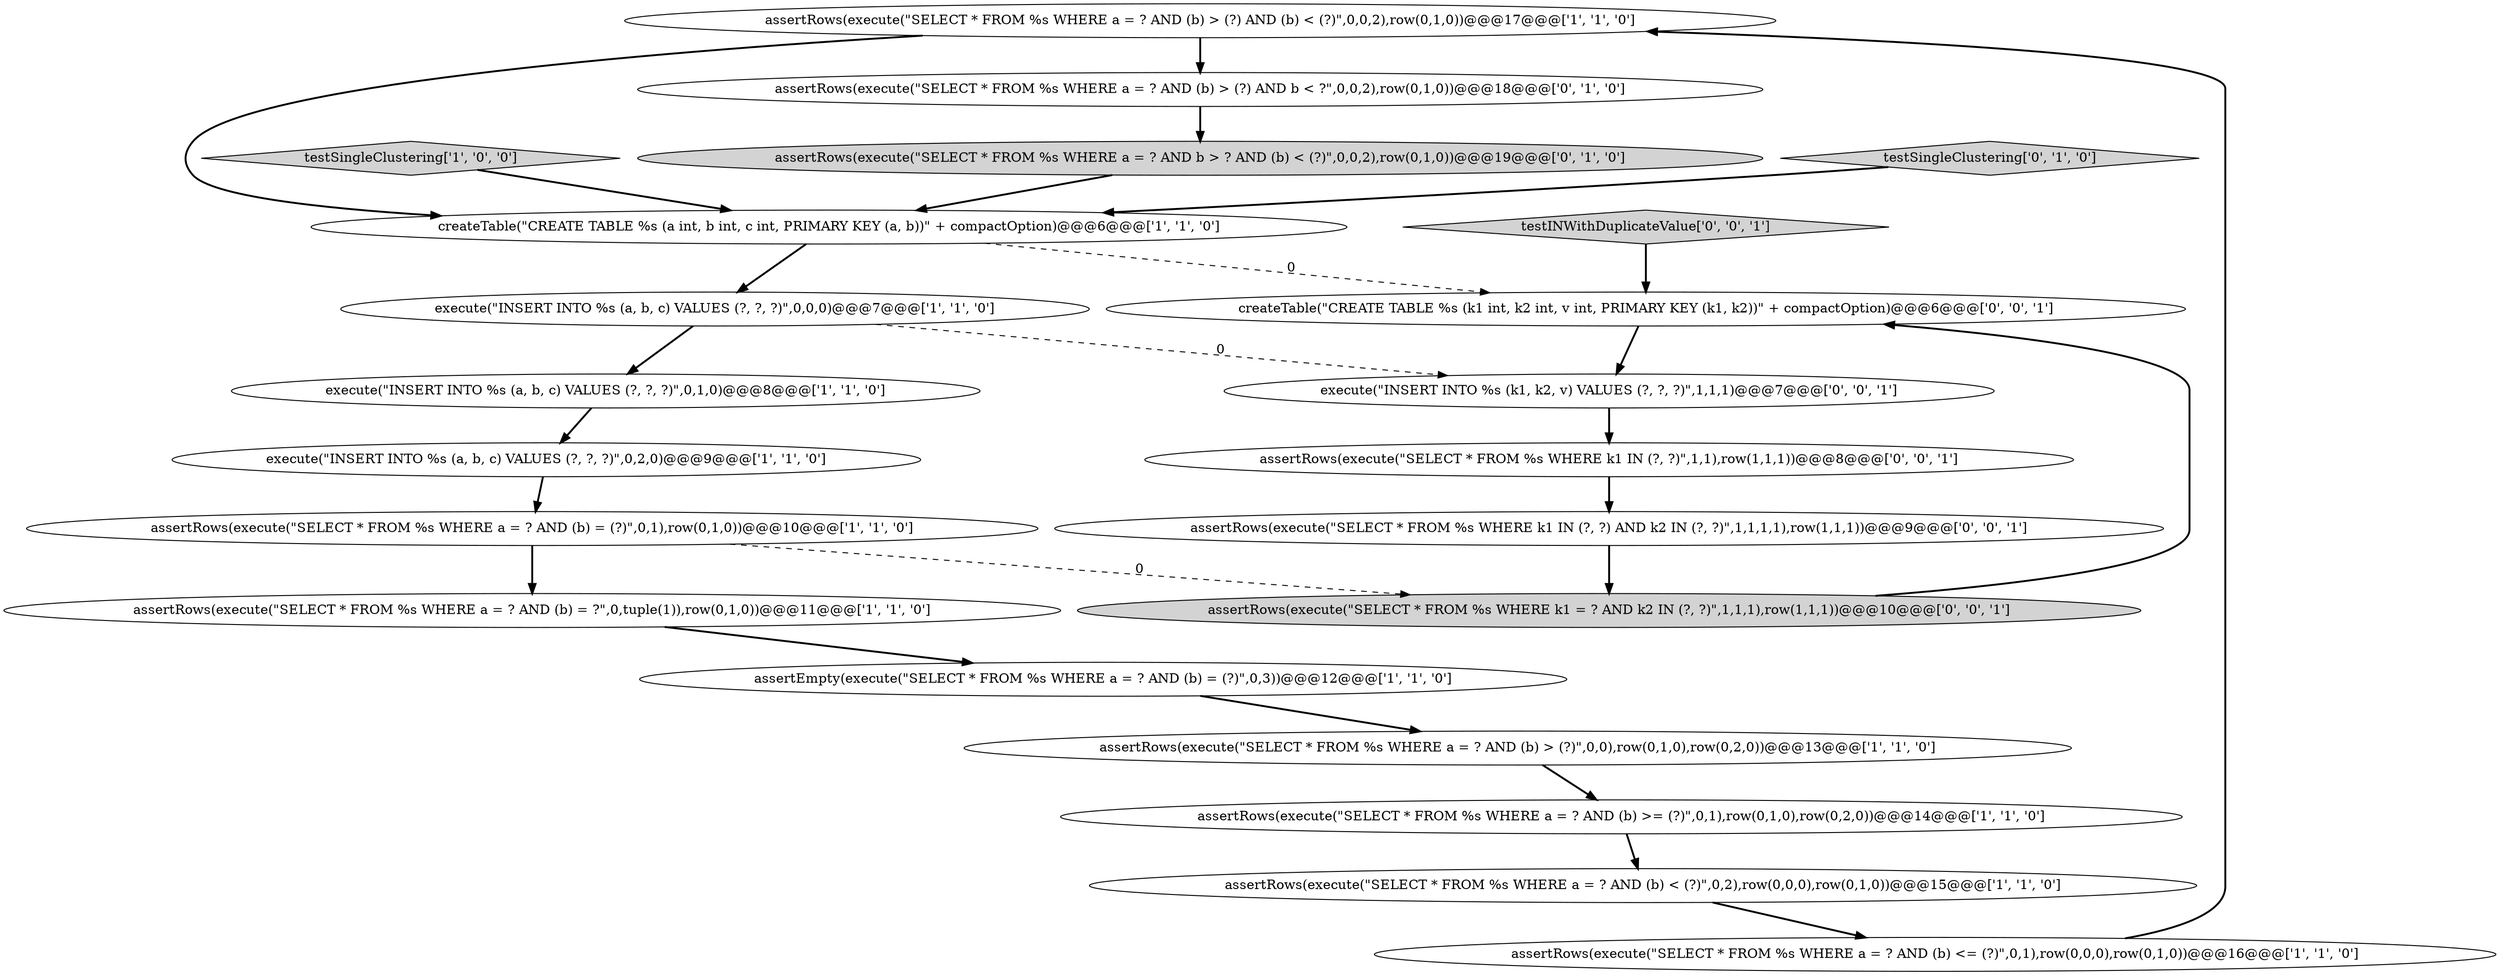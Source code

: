 digraph {
6 [style = filled, label = "assertRows(execute(\"SELECT * FROM %s WHERE a = ? AND (b) > (?) AND (b) < (?)\",0,0,2),row(0,1,0))@@@17@@@['1', '1', '0']", fillcolor = white, shape = ellipse image = "AAA0AAABBB1BBB"];
18 [style = filled, label = "assertRows(execute(\"SELECT * FROM %s WHERE k1 IN (?, ?)\",1,1),row(1,1,1))@@@8@@@['0', '0', '1']", fillcolor = white, shape = ellipse image = "AAA0AAABBB3BBB"];
20 [style = filled, label = "createTable(\"CREATE TABLE %s (k1 int, k2 int, v int, PRIMARY KEY (k1, k2))\" + compactOption)@@@6@@@['0', '0', '1']", fillcolor = white, shape = ellipse image = "AAA0AAABBB3BBB"];
11 [style = filled, label = "assertRows(execute(\"SELECT * FROM %s WHERE a = ? AND (b) = (?)\",0,1),row(0,1,0))@@@10@@@['1', '1', '0']", fillcolor = white, shape = ellipse image = "AAA0AAABBB1BBB"];
9 [style = filled, label = "assertRows(execute(\"SELECT * FROM %s WHERE a = ? AND (b) > (?)\",0,0),row(0,1,0),row(0,2,0))@@@13@@@['1', '1', '0']", fillcolor = white, shape = ellipse image = "AAA0AAABBB1BBB"];
12 [style = filled, label = "assertRows(execute(\"SELECT * FROM %s WHERE a = ? AND (b) = ?\",0,tuple(1)),row(0,1,0))@@@11@@@['1', '1', '0']", fillcolor = white, shape = ellipse image = "AAA0AAABBB1BBB"];
8 [style = filled, label = "assertRows(execute(\"SELECT * FROM %s WHERE a = ? AND (b) <= (?)\",0,1),row(0,0,0),row(0,1,0))@@@16@@@['1', '1', '0']", fillcolor = white, shape = ellipse image = "AAA0AAABBB1BBB"];
10 [style = filled, label = "testSingleClustering['1', '0', '0']", fillcolor = lightgray, shape = diamond image = "AAA0AAABBB1BBB"];
0 [style = filled, label = "assertRows(execute(\"SELECT * FROM %s WHERE a = ? AND (b) < (?)\",0,2),row(0,0,0),row(0,1,0))@@@15@@@['1', '1', '0']", fillcolor = white, shape = ellipse image = "AAA0AAABBB1BBB"];
7 [style = filled, label = "execute(\"INSERT INTO %s (a, b, c) VALUES (?, ?, ?)\",0,0,0)@@@7@@@['1', '1', '0']", fillcolor = white, shape = ellipse image = "AAA0AAABBB1BBB"];
2 [style = filled, label = "execute(\"INSERT INTO %s (a, b, c) VALUES (?, ?, ?)\",0,1,0)@@@8@@@['1', '1', '0']", fillcolor = white, shape = ellipse image = "AAA0AAABBB1BBB"];
1 [style = filled, label = "assertEmpty(execute(\"SELECT * FROM %s WHERE a = ? AND (b) = (?)\",0,3))@@@12@@@['1', '1', '0']", fillcolor = white, shape = ellipse image = "AAA0AAABBB1BBB"];
21 [style = filled, label = "assertRows(execute(\"SELECT * FROM %s WHERE k1 = ? AND k2 IN (?, ?)\",1,1,1),row(1,1,1))@@@10@@@['0', '0', '1']", fillcolor = lightgray, shape = ellipse image = "AAA0AAABBB3BBB"];
4 [style = filled, label = "execute(\"INSERT INTO %s (a, b, c) VALUES (?, ?, ?)\",0,2,0)@@@9@@@['1', '1', '0']", fillcolor = white, shape = ellipse image = "AAA0AAABBB1BBB"];
13 [style = filled, label = "assertRows(execute(\"SELECT * FROM %s WHERE a = ? AND (b) > (?) AND b < ?\",0,0,2),row(0,1,0))@@@18@@@['0', '1', '0']", fillcolor = white, shape = ellipse image = "AAA1AAABBB2BBB"];
14 [style = filled, label = "assertRows(execute(\"SELECT * FROM %s WHERE a = ? AND b > ? AND (b) < (?)\",0,0,2),row(0,1,0))@@@19@@@['0', '1', '0']", fillcolor = lightgray, shape = ellipse image = "AAA1AAABBB2BBB"];
5 [style = filled, label = "createTable(\"CREATE TABLE %s (a int, b int, c int, PRIMARY KEY (a, b))\" + compactOption)@@@6@@@['1', '1', '0']", fillcolor = white, shape = ellipse image = "AAA0AAABBB1BBB"];
3 [style = filled, label = "assertRows(execute(\"SELECT * FROM %s WHERE a = ? AND (b) >= (?)\",0,1),row(0,1,0),row(0,2,0))@@@14@@@['1', '1', '0']", fillcolor = white, shape = ellipse image = "AAA0AAABBB1BBB"];
15 [style = filled, label = "testSingleClustering['0', '1', '0']", fillcolor = lightgray, shape = diamond image = "AAA0AAABBB2BBB"];
16 [style = filled, label = "execute(\"INSERT INTO %s (k1, k2, v) VALUES (?, ?, ?)\",1,1,1)@@@7@@@['0', '0', '1']", fillcolor = white, shape = ellipse image = "AAA0AAABBB3BBB"];
19 [style = filled, label = "assertRows(execute(\"SELECT * FROM %s WHERE k1 IN (?, ?) AND k2 IN (?, ?)\",1,1,1,1),row(1,1,1))@@@9@@@['0', '0', '1']", fillcolor = white, shape = ellipse image = "AAA0AAABBB3BBB"];
17 [style = filled, label = "testINWithDuplicateValue['0', '0', '1']", fillcolor = lightgray, shape = diamond image = "AAA0AAABBB3BBB"];
14->5 [style = bold, label=""];
11->12 [style = bold, label=""];
2->4 [style = bold, label=""];
1->9 [style = bold, label=""];
20->16 [style = bold, label=""];
16->18 [style = bold, label=""];
4->11 [style = bold, label=""];
9->3 [style = bold, label=""];
12->1 [style = bold, label=""];
6->13 [style = bold, label=""];
0->8 [style = bold, label=""];
8->6 [style = bold, label=""];
17->20 [style = bold, label=""];
11->21 [style = dashed, label="0"];
19->21 [style = bold, label=""];
21->20 [style = bold, label=""];
18->19 [style = bold, label=""];
3->0 [style = bold, label=""];
5->20 [style = dashed, label="0"];
15->5 [style = bold, label=""];
6->5 [style = bold, label=""];
7->16 [style = dashed, label="0"];
13->14 [style = bold, label=""];
10->5 [style = bold, label=""];
5->7 [style = bold, label=""];
7->2 [style = bold, label=""];
}
